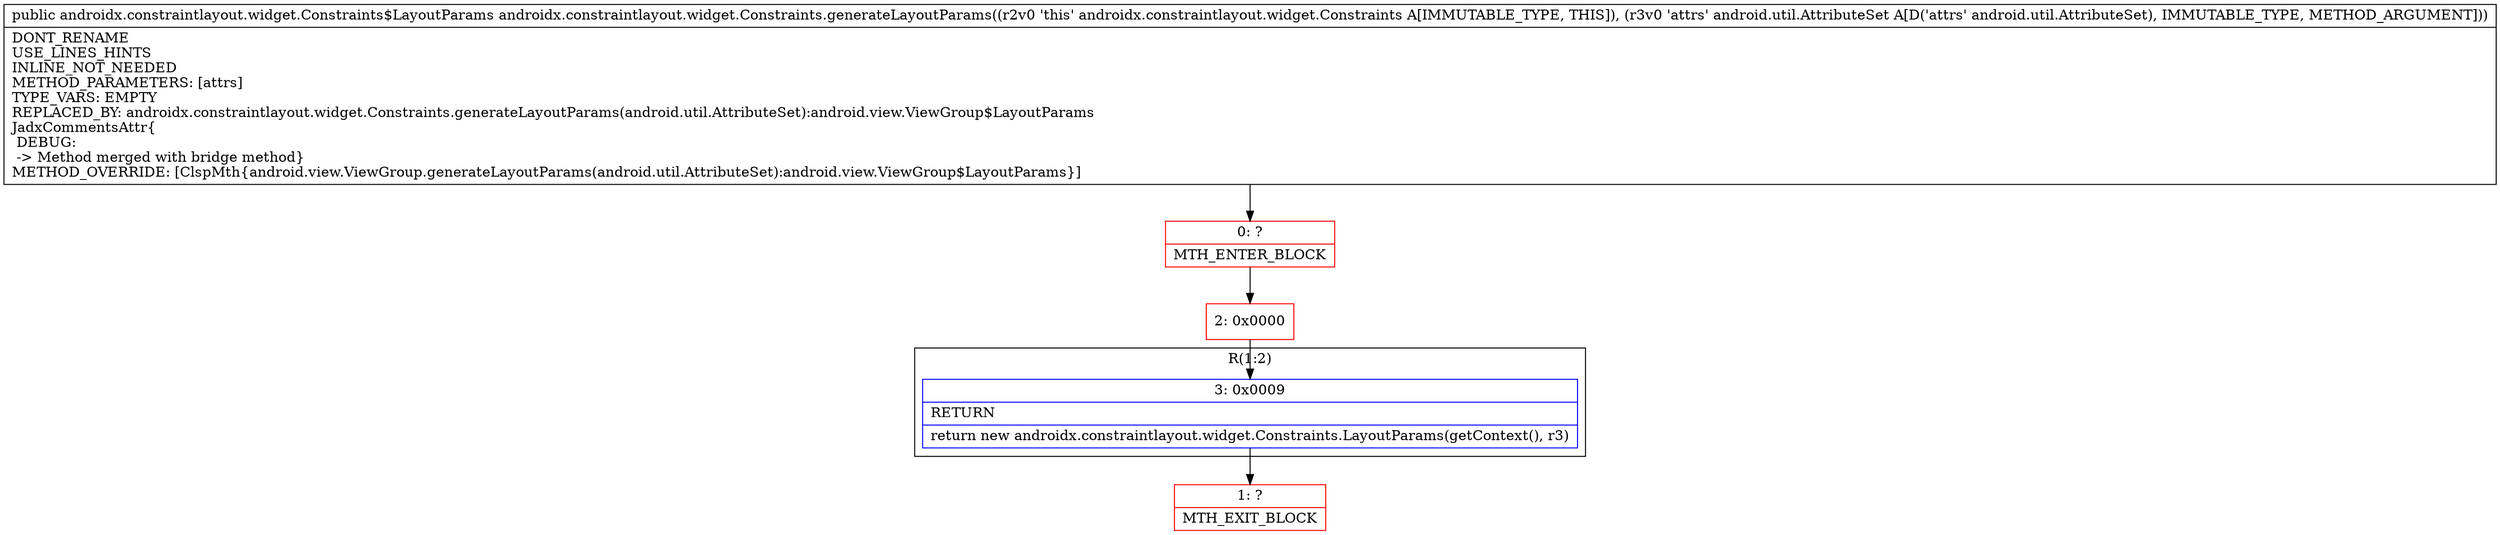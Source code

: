 digraph "CFG forandroidx.constraintlayout.widget.Constraints.generateLayoutParams(Landroid\/util\/AttributeSet;)Landroidx\/constraintlayout\/widget\/Constraints$LayoutParams;" {
subgraph cluster_Region_2038340053 {
label = "R(1:2)";
node [shape=record,color=blue];
Node_3 [shape=record,label="{3\:\ 0x0009|RETURN\l|return new androidx.constraintlayout.widget.Constraints.LayoutParams(getContext(), r3)\l}"];
}
Node_0 [shape=record,color=red,label="{0\:\ ?|MTH_ENTER_BLOCK\l}"];
Node_2 [shape=record,color=red,label="{2\:\ 0x0000}"];
Node_1 [shape=record,color=red,label="{1\:\ ?|MTH_EXIT_BLOCK\l}"];
MethodNode[shape=record,label="{public androidx.constraintlayout.widget.Constraints$LayoutParams androidx.constraintlayout.widget.Constraints.generateLayoutParams((r2v0 'this' androidx.constraintlayout.widget.Constraints A[IMMUTABLE_TYPE, THIS]), (r3v0 'attrs' android.util.AttributeSet A[D('attrs' android.util.AttributeSet), IMMUTABLE_TYPE, METHOD_ARGUMENT]))  | DONT_RENAME\lUSE_LINES_HINTS\lINLINE_NOT_NEEDED\lMETHOD_PARAMETERS: [attrs]\lTYPE_VARS: EMPTY\lREPLACED_BY: androidx.constraintlayout.widget.Constraints.generateLayoutParams(android.util.AttributeSet):android.view.ViewGroup$LayoutParams\lJadxCommentsAttr\{\l DEBUG: \l \-\> Method merged with bridge method\}\lMETHOD_OVERRIDE: [ClspMth\{android.view.ViewGroup.generateLayoutParams(android.util.AttributeSet):android.view.ViewGroup$LayoutParams\}]\l}"];
MethodNode -> Node_0;Node_3 -> Node_1;
Node_0 -> Node_2;
Node_2 -> Node_3;
}

